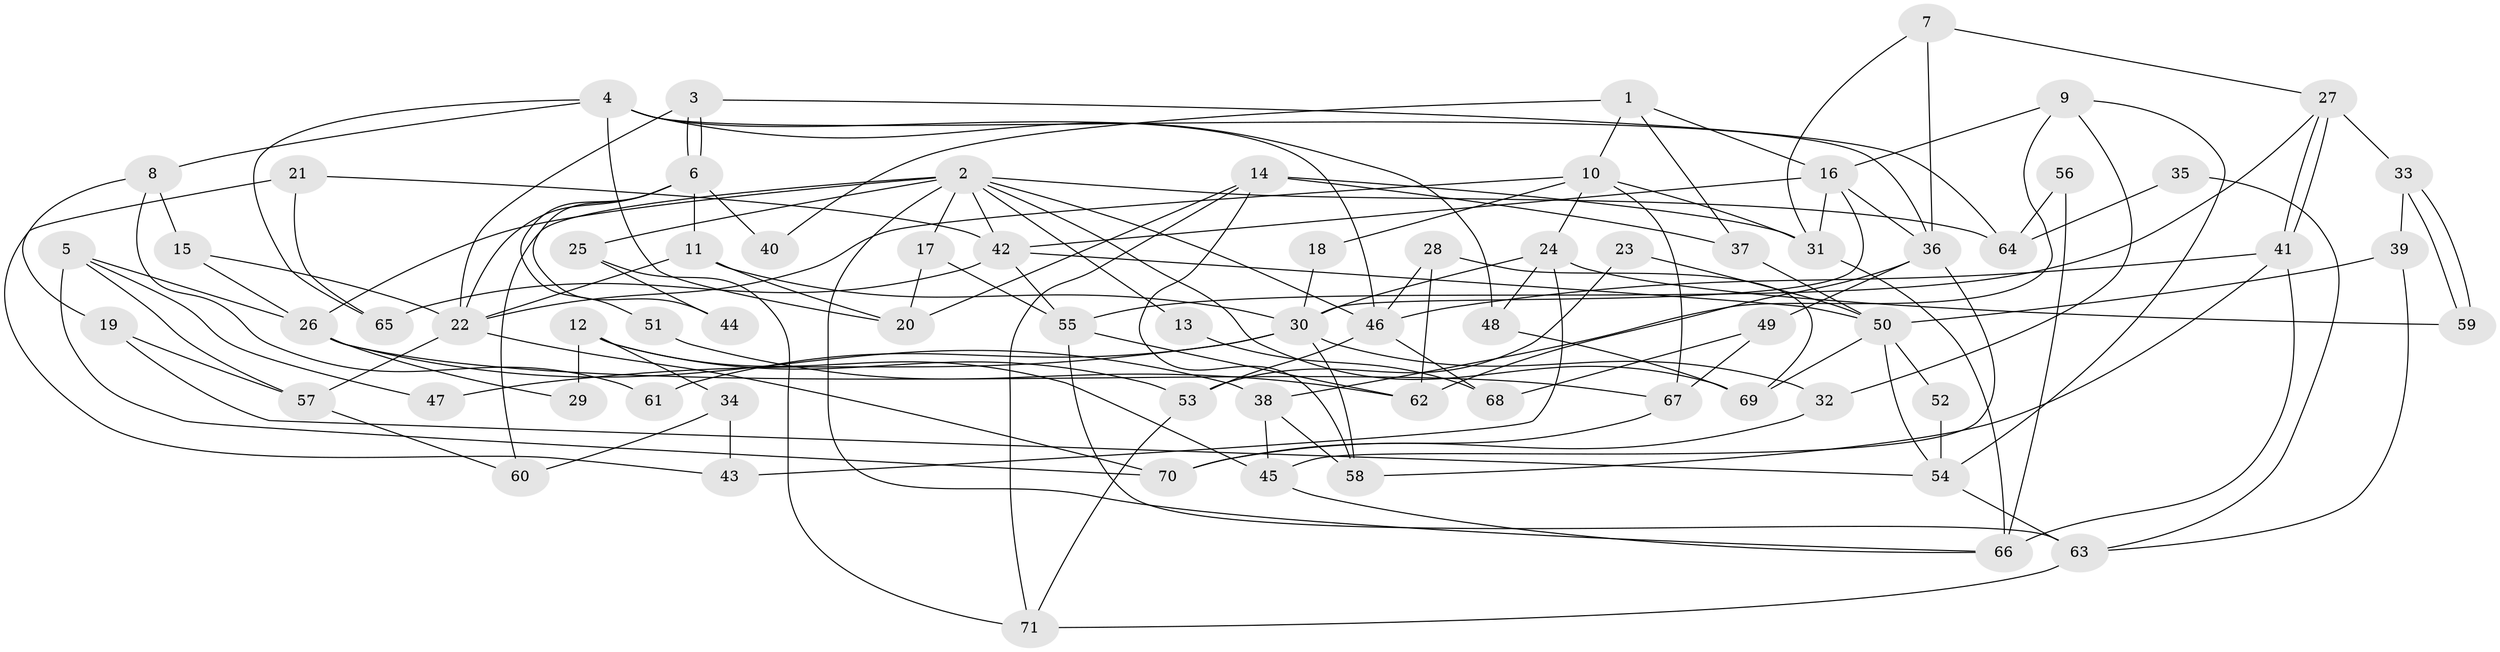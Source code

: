 // Generated by graph-tools (version 1.1) at 2025/11/02/27/25 16:11:22]
// undirected, 71 vertices, 142 edges
graph export_dot {
graph [start="1"]
  node [color=gray90,style=filled];
  1;
  2;
  3;
  4;
  5;
  6;
  7;
  8;
  9;
  10;
  11;
  12;
  13;
  14;
  15;
  16;
  17;
  18;
  19;
  20;
  21;
  22;
  23;
  24;
  25;
  26;
  27;
  28;
  29;
  30;
  31;
  32;
  33;
  34;
  35;
  36;
  37;
  38;
  39;
  40;
  41;
  42;
  43;
  44;
  45;
  46;
  47;
  48;
  49;
  50;
  51;
  52;
  53;
  54;
  55;
  56;
  57;
  58;
  59;
  60;
  61;
  62;
  63;
  64;
  65;
  66;
  67;
  68;
  69;
  70;
  71;
  1 -- 10;
  1 -- 16;
  1 -- 37;
  1 -- 40;
  2 -- 42;
  2 -- 66;
  2 -- 13;
  2 -- 17;
  2 -- 25;
  2 -- 26;
  2 -- 46;
  2 -- 60;
  2 -- 64;
  2 -- 69;
  3 -- 22;
  3 -- 6;
  3 -- 6;
  3 -- 64;
  4 -- 20;
  4 -- 46;
  4 -- 8;
  4 -- 36;
  4 -- 48;
  4 -- 65;
  5 -- 26;
  5 -- 70;
  5 -- 47;
  5 -- 57;
  6 -- 22;
  6 -- 11;
  6 -- 40;
  6 -- 44;
  6 -- 51;
  7 -- 27;
  7 -- 36;
  7 -- 31;
  8 -- 15;
  8 -- 19;
  8 -- 61;
  9 -- 32;
  9 -- 16;
  9 -- 38;
  9 -- 54;
  10 -- 24;
  10 -- 31;
  10 -- 18;
  10 -- 22;
  10 -- 67;
  11 -- 20;
  11 -- 22;
  11 -- 30;
  12 -- 34;
  12 -- 45;
  12 -- 29;
  12 -- 53;
  13 -- 68;
  14 -- 31;
  14 -- 58;
  14 -- 20;
  14 -- 37;
  14 -- 71;
  15 -- 22;
  15 -- 26;
  16 -- 42;
  16 -- 36;
  16 -- 30;
  16 -- 31;
  17 -- 55;
  17 -- 20;
  18 -- 30;
  19 -- 57;
  19 -- 54;
  21 -- 65;
  21 -- 42;
  21 -- 43;
  22 -- 57;
  22 -- 70;
  23 -- 50;
  23 -- 53;
  24 -- 48;
  24 -- 30;
  24 -- 43;
  24 -- 59;
  25 -- 71;
  25 -- 44;
  26 -- 38;
  26 -- 29;
  26 -- 67;
  27 -- 41;
  27 -- 41;
  27 -- 33;
  27 -- 55;
  28 -- 46;
  28 -- 69;
  28 -- 62;
  30 -- 32;
  30 -- 47;
  30 -- 58;
  30 -- 61;
  31 -- 66;
  32 -- 70;
  33 -- 39;
  33 -- 59;
  33 -- 59;
  34 -- 43;
  34 -- 60;
  35 -- 63;
  35 -- 64;
  36 -- 62;
  36 -- 45;
  36 -- 49;
  37 -- 50;
  38 -- 45;
  38 -- 58;
  39 -- 50;
  39 -- 63;
  41 -- 58;
  41 -- 46;
  41 -- 66;
  42 -- 55;
  42 -- 50;
  42 -- 65;
  45 -- 66;
  46 -- 53;
  46 -- 68;
  48 -- 69;
  49 -- 67;
  49 -- 68;
  50 -- 54;
  50 -- 52;
  50 -- 69;
  51 -- 62;
  52 -- 54;
  53 -- 71;
  54 -- 63;
  55 -- 63;
  55 -- 62;
  56 -- 66;
  56 -- 64;
  57 -- 60;
  63 -- 71;
  67 -- 70;
}
